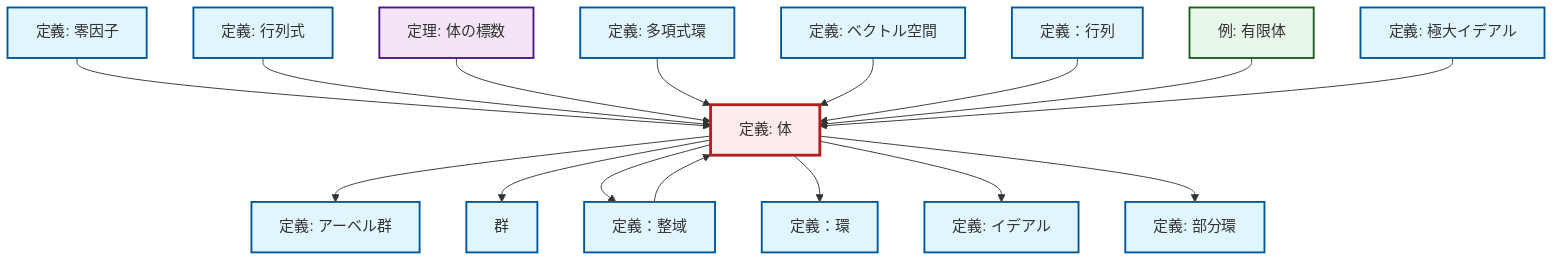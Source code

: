 graph TD
    classDef definition fill:#e1f5fe,stroke:#01579b,stroke-width:2px
    classDef theorem fill:#f3e5f5,stroke:#4a148c,stroke-width:2px
    classDef axiom fill:#fff3e0,stroke:#e65100,stroke-width:2px
    classDef example fill:#e8f5e9,stroke:#1b5e20,stroke-width:2px
    classDef current fill:#ffebee,stroke:#b71c1c,stroke-width:3px
    def-field["定義: 体"]:::definition
    def-group["群"]:::definition
    def-subring["定義: 部分環"]:::definition
    def-matrix["定義：行列"]:::definition
    def-abelian-group["定義: アーベル群"]:::definition
    def-determinant["定義: 行列式"]:::definition
    def-vector-space["定義: ベクトル空間"]:::definition
    def-zero-divisor["定義: 零因子"]:::definition
    ex-finite-field["例: 有限体"]:::example
    def-polynomial-ring["定義: 多項式環"]:::definition
    def-integral-domain["定義：整域"]:::definition
    thm-field-characteristic["定理: 体の標数"]:::theorem
    def-ring["定義：環"]:::definition
    def-maximal-ideal["定義: 極大イデアル"]:::definition
    def-ideal["定義: イデアル"]:::definition
    def-zero-divisor --> def-field
    def-determinant --> def-field
    thm-field-characteristic --> def-field
    def-field --> def-abelian-group
    def-polynomial-ring --> def-field
    def-field --> def-group
    def-vector-space --> def-field
    def-field --> def-integral-domain
    def-matrix --> def-field
    def-field --> def-ring
    def-field --> def-ideal
    def-field --> def-subring
    ex-finite-field --> def-field
    def-maximal-ideal --> def-field
    def-integral-domain --> def-field
    class def-field current